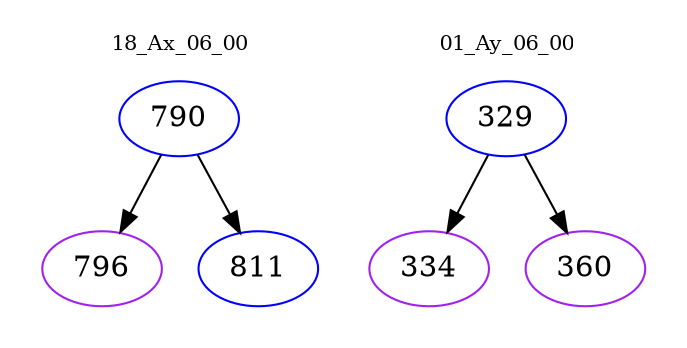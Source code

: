 digraph{
subgraph cluster_0 {
color = white
label = "18_Ax_06_00";
fontsize=10;
T0_790 [label="790", color="blue"]
T0_790 -> T0_796 [color="black"]
T0_796 [label="796", color="purple"]
T0_790 -> T0_811 [color="black"]
T0_811 [label="811", color="blue"]
}
subgraph cluster_1 {
color = white
label = "01_Ay_06_00";
fontsize=10;
T1_329 [label="329", color="blue"]
T1_329 -> T1_334 [color="black"]
T1_334 [label="334", color="purple"]
T1_329 -> T1_360 [color="black"]
T1_360 [label="360", color="purple"]
}
}
